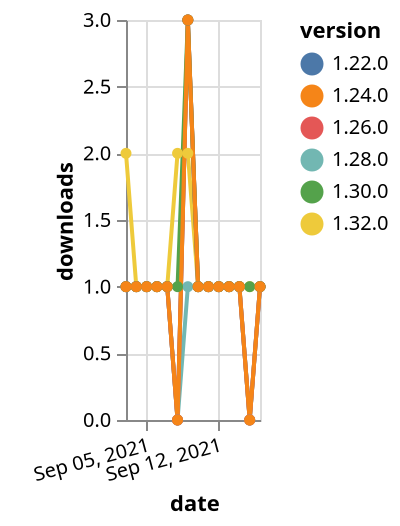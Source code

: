 {"$schema": "https://vega.github.io/schema/vega-lite/v5.json", "description": "A simple bar chart with embedded data.", "data": {"values": [{"date": "2021-09-03", "total": 114, "delta": 2, "version": "1.32.0"}, {"date": "2021-09-04", "total": 115, "delta": 1, "version": "1.32.0"}, {"date": "2021-09-05", "total": 116, "delta": 1, "version": "1.32.0"}, {"date": "2021-09-06", "total": 117, "delta": 1, "version": "1.32.0"}, {"date": "2021-09-07", "total": 118, "delta": 1, "version": "1.32.0"}, {"date": "2021-09-08", "total": 120, "delta": 2, "version": "1.32.0"}, {"date": "2021-09-09", "total": 122, "delta": 2, "version": "1.32.0"}, {"date": "2021-09-10", "total": 123, "delta": 1, "version": "1.32.0"}, {"date": "2021-09-11", "total": 124, "delta": 1, "version": "1.32.0"}, {"date": "2021-09-12", "total": 125, "delta": 1, "version": "1.32.0"}, {"date": "2021-09-13", "total": 126, "delta": 1, "version": "1.32.0"}, {"date": "2021-09-14", "total": 127, "delta": 1, "version": "1.32.0"}, {"date": "2021-09-15", "total": 128, "delta": 1, "version": "1.32.0"}, {"date": "2021-09-16", "total": 129, "delta": 1, "version": "1.32.0"}, {"date": "2021-09-03", "total": 217, "delta": 1, "version": "1.22.0"}, {"date": "2021-09-04", "total": 218, "delta": 1, "version": "1.22.0"}, {"date": "2021-09-05", "total": 219, "delta": 1, "version": "1.22.0"}, {"date": "2021-09-06", "total": 220, "delta": 1, "version": "1.22.0"}, {"date": "2021-09-07", "total": 221, "delta": 1, "version": "1.22.0"}, {"date": "2021-09-08", "total": 221, "delta": 0, "version": "1.22.0"}, {"date": "2021-09-09", "total": 224, "delta": 3, "version": "1.22.0"}, {"date": "2021-09-10", "total": 225, "delta": 1, "version": "1.22.0"}, {"date": "2021-09-11", "total": 226, "delta": 1, "version": "1.22.0"}, {"date": "2021-09-12", "total": 227, "delta": 1, "version": "1.22.0"}, {"date": "2021-09-13", "total": 228, "delta": 1, "version": "1.22.0"}, {"date": "2021-09-14", "total": 229, "delta": 1, "version": "1.22.0"}, {"date": "2021-09-15", "total": 229, "delta": 0, "version": "1.22.0"}, {"date": "2021-09-16", "total": 230, "delta": 1, "version": "1.22.0"}, {"date": "2021-09-03", "total": 144, "delta": 1, "version": "1.28.0"}, {"date": "2021-09-04", "total": 145, "delta": 1, "version": "1.28.0"}, {"date": "2021-09-05", "total": 146, "delta": 1, "version": "1.28.0"}, {"date": "2021-09-06", "total": 147, "delta": 1, "version": "1.28.0"}, {"date": "2021-09-07", "total": 148, "delta": 1, "version": "1.28.0"}, {"date": "2021-09-08", "total": 148, "delta": 0, "version": "1.28.0"}, {"date": "2021-09-09", "total": 149, "delta": 1, "version": "1.28.0"}, {"date": "2021-09-10", "total": 150, "delta": 1, "version": "1.28.0"}, {"date": "2021-09-11", "total": 151, "delta": 1, "version": "1.28.0"}, {"date": "2021-09-12", "total": 152, "delta": 1, "version": "1.28.0"}, {"date": "2021-09-13", "total": 153, "delta": 1, "version": "1.28.0"}, {"date": "2021-09-14", "total": 154, "delta": 1, "version": "1.28.0"}, {"date": "2021-09-15", "total": 154, "delta": 0, "version": "1.28.0"}, {"date": "2021-09-16", "total": 155, "delta": 1, "version": "1.28.0"}, {"date": "2021-09-03", "total": 172, "delta": 1, "version": "1.26.0"}, {"date": "2021-09-04", "total": 173, "delta": 1, "version": "1.26.0"}, {"date": "2021-09-05", "total": 174, "delta": 1, "version": "1.26.0"}, {"date": "2021-09-06", "total": 175, "delta": 1, "version": "1.26.0"}, {"date": "2021-09-07", "total": 176, "delta": 1, "version": "1.26.0"}, {"date": "2021-09-08", "total": 176, "delta": 0, "version": "1.26.0"}, {"date": "2021-09-09", "total": 179, "delta": 3, "version": "1.26.0"}, {"date": "2021-09-10", "total": 180, "delta": 1, "version": "1.26.0"}, {"date": "2021-09-11", "total": 181, "delta": 1, "version": "1.26.0"}, {"date": "2021-09-12", "total": 182, "delta": 1, "version": "1.26.0"}, {"date": "2021-09-13", "total": 183, "delta": 1, "version": "1.26.0"}, {"date": "2021-09-14", "total": 184, "delta": 1, "version": "1.26.0"}, {"date": "2021-09-15", "total": 184, "delta": 0, "version": "1.26.0"}, {"date": "2021-09-16", "total": 185, "delta": 1, "version": "1.26.0"}, {"date": "2021-09-03", "total": 169, "delta": 1, "version": "1.30.0"}, {"date": "2021-09-04", "total": 170, "delta": 1, "version": "1.30.0"}, {"date": "2021-09-05", "total": 171, "delta": 1, "version": "1.30.0"}, {"date": "2021-09-06", "total": 172, "delta": 1, "version": "1.30.0"}, {"date": "2021-09-07", "total": 173, "delta": 1, "version": "1.30.0"}, {"date": "2021-09-08", "total": 174, "delta": 1, "version": "1.30.0"}, {"date": "2021-09-09", "total": 177, "delta": 3, "version": "1.30.0"}, {"date": "2021-09-10", "total": 178, "delta": 1, "version": "1.30.0"}, {"date": "2021-09-11", "total": 179, "delta": 1, "version": "1.30.0"}, {"date": "2021-09-12", "total": 180, "delta": 1, "version": "1.30.0"}, {"date": "2021-09-13", "total": 181, "delta": 1, "version": "1.30.0"}, {"date": "2021-09-14", "total": 182, "delta": 1, "version": "1.30.0"}, {"date": "2021-09-15", "total": 183, "delta": 1, "version": "1.30.0"}, {"date": "2021-09-16", "total": 184, "delta": 1, "version": "1.30.0"}, {"date": "2021-09-03", "total": 192, "delta": 1, "version": "1.24.0"}, {"date": "2021-09-04", "total": 193, "delta": 1, "version": "1.24.0"}, {"date": "2021-09-05", "total": 194, "delta": 1, "version": "1.24.0"}, {"date": "2021-09-06", "total": 195, "delta": 1, "version": "1.24.0"}, {"date": "2021-09-07", "total": 196, "delta": 1, "version": "1.24.0"}, {"date": "2021-09-08", "total": 196, "delta": 0, "version": "1.24.0"}, {"date": "2021-09-09", "total": 199, "delta": 3, "version": "1.24.0"}, {"date": "2021-09-10", "total": 200, "delta": 1, "version": "1.24.0"}, {"date": "2021-09-11", "total": 201, "delta": 1, "version": "1.24.0"}, {"date": "2021-09-12", "total": 202, "delta": 1, "version": "1.24.0"}, {"date": "2021-09-13", "total": 203, "delta": 1, "version": "1.24.0"}, {"date": "2021-09-14", "total": 204, "delta": 1, "version": "1.24.0"}, {"date": "2021-09-15", "total": 204, "delta": 0, "version": "1.24.0"}, {"date": "2021-09-16", "total": 205, "delta": 1, "version": "1.24.0"}]}, "width": "container", "mark": {"type": "line", "point": {"filled": true}}, "encoding": {"x": {"field": "date", "type": "temporal", "timeUnit": "yearmonthdate", "title": "date", "axis": {"labelAngle": -15}}, "y": {"field": "delta", "type": "quantitative", "title": "downloads"}, "color": {"field": "version", "type": "nominal"}, "tooltip": {"field": "delta"}}}
